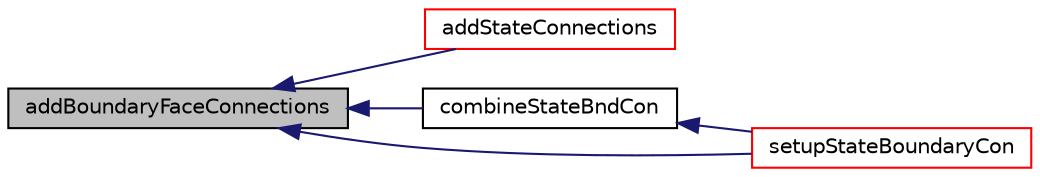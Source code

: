 digraph "addBoundaryFaceConnections"
{
  bgcolor="transparent";
  edge [fontname="Helvetica",fontsize="10",labelfontname="Helvetica",labelfontsize="10"];
  node [fontname="Helvetica",fontsize="10",shape=record];
  rankdir="LR";
  Node174 [label="addBoundaryFaceConnections",height=0.2,width=0.4,color="black", fillcolor="grey75", style="filled", fontcolor="black"];
  Node174 -> Node175 [dir="back",color="midnightblue",fontsize="10",style="solid",fontname="Helvetica"];
  Node175 [label="addStateConnections",height=0.2,width=0.4,color="red",URL="$classFoam_1_1DAJacCon.html#a9dd95e527ffe4ab41fa36bb746e5f2aa",tooltip="a high-level function to add connected state column indices to the connectivity matrix ..."];
  Node174 -> Node182 [dir="back",color="midnightblue",fontsize="10",style="solid",fontname="Helvetica"];
  Node182 [label="combineStateBndCon",height=0.2,width=0.4,color="black",URL="$classFoam_1_1DAJacCon.html#ae37be4bb493eee707549a207d43ea97c",tooltip="combine stateBoundaryCon and stateBoundaryConTmp, this is to ensure including all connected states fo..."];
  Node182 -> Node183 [dir="back",color="midnightblue",fontsize="10",style="solid",fontname="Helvetica"];
  Node183 [label="setupStateBoundaryCon",height=0.2,width=0.4,color="red",URL="$classFoam_1_1DAJacCon.html#aa3634adc32833f151b9489b57320ecd4",tooltip="calculate DAJacCon::stateBoundaryCon_ "];
  Node174 -> Node183 [dir="back",color="midnightblue",fontsize="10",style="solid",fontname="Helvetica"];
}
